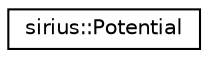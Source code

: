 digraph "Graphical Class Hierarchy"
{
 // INTERACTIVE_SVG=YES
  edge [fontname="Helvetica",fontsize="10",labelfontname="Helvetica",labelfontsize="10"];
  node [fontname="Helvetica",fontsize="10",shape=record];
  rankdir="LR";
  Node1 [label="sirius::Potential",height=0.2,width=0.4,color="black", fillcolor="white", style="filled",URL="$classsirius_1_1_potential.html",tooltip="Generate effective potential from charge density and magnetization. "];
}
